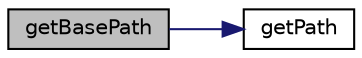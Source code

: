 digraph "getBasePath"
{
  edge [fontname="Helvetica",fontsize="10",labelfontname="Helvetica",labelfontsize="10"];
  node [fontname="Helvetica",fontsize="10",shape=record];
  rankdir="LR";
  Node1 [label="getBasePath",height=0.2,width=0.4,color="black", fillcolor="grey75", style="filled" fontcolor="black"];
  Node1 -> Node2 [color="midnightblue",fontsize="10",style="solid",fontname="Helvetica"];
  Node2 [label="getPath",height=0.2,width=0.4,color="black", fillcolor="white", style="filled",URL="$class_simple_url.html#a30c5c67b2bf8e2e2ccc7e361faa20afe"];
}
